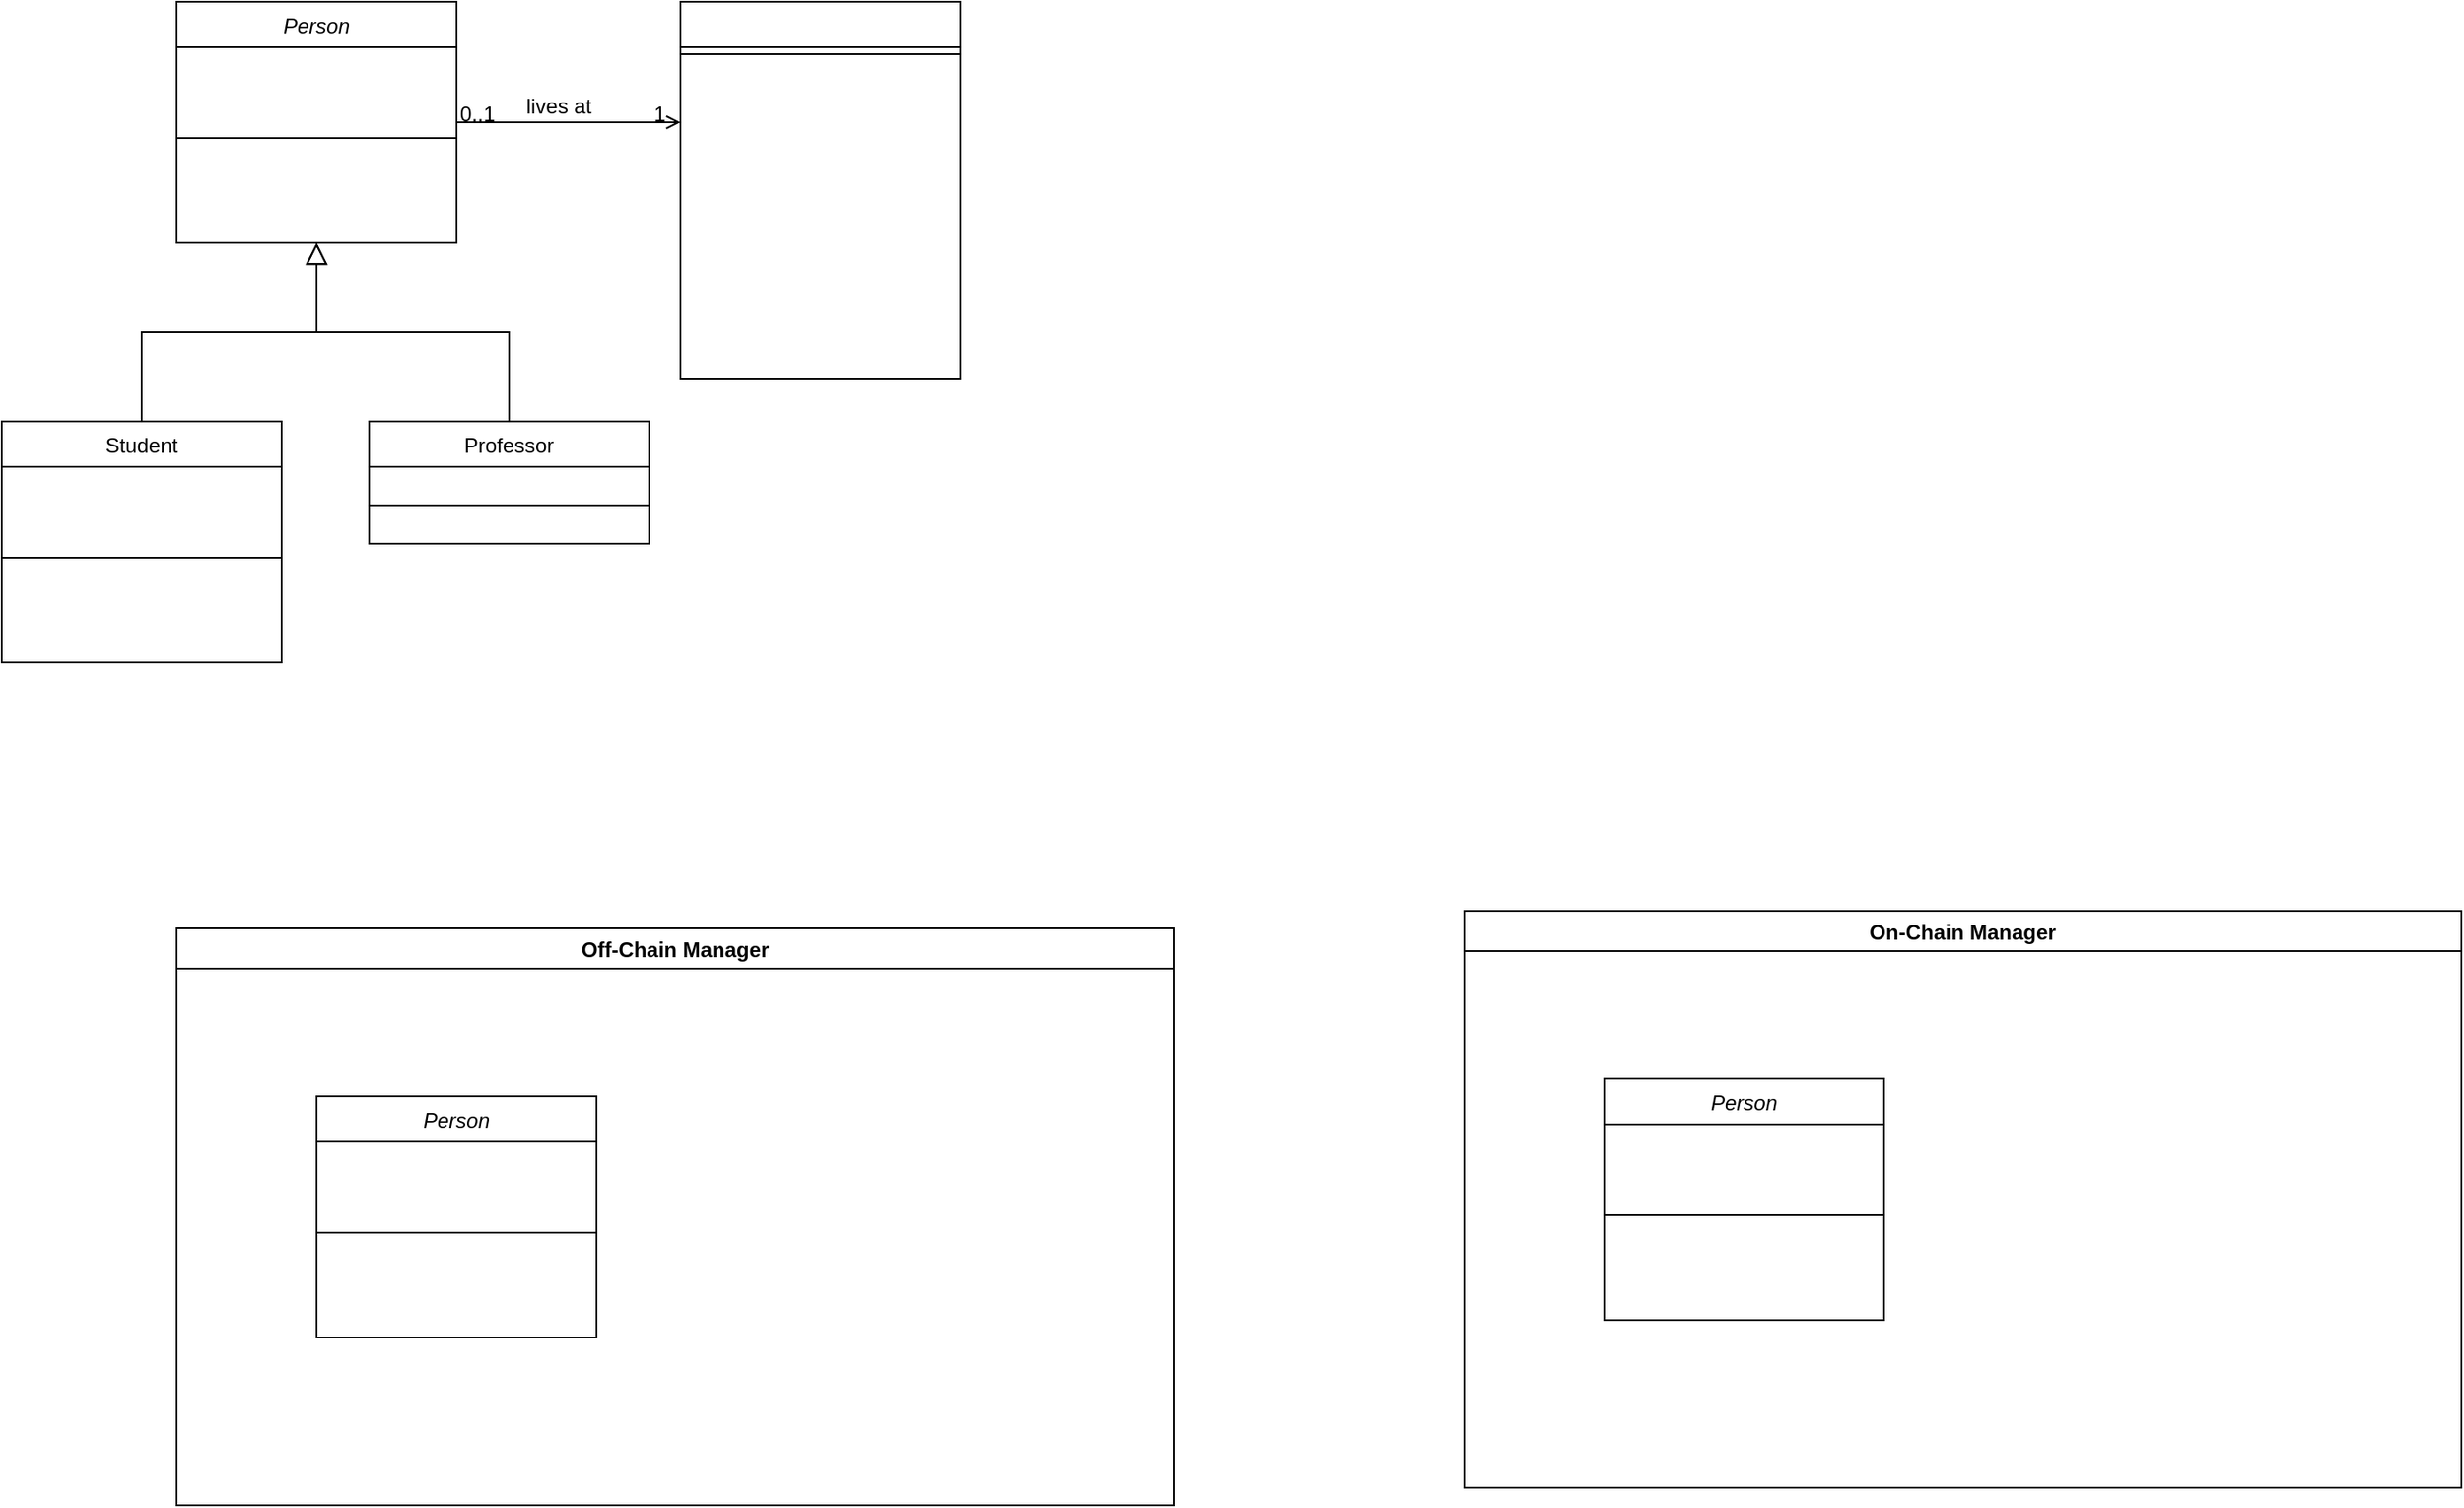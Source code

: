 <mxfile version="19.0.3" type="device" pages="2"><diagram id="C5RBs43oDa-KdzZeNtuy" name="Diagramma delle classi"><mxGraphModel dx="2017" dy="1246" grid="1" gridSize="10" guides="1" tooltips="1" connect="1" arrows="1" fold="1" page="1" pageScale="1" pageWidth="827" pageHeight="1169" math="0" shadow="0"><root><mxCell id="WIyWlLk6GJQsqaUBKTNV-0"/><mxCell id="WIyWlLk6GJQsqaUBKTNV-1" parent="WIyWlLk6GJQsqaUBKTNV-0"/><mxCell id="zkfFHV4jXpPFQw0GAbJ--0" value="Person" style="swimlane;fontStyle=2;align=center;verticalAlign=top;childLayout=stackLayout;horizontal=1;startSize=26;horizontalStack=0;resizeParent=1;resizeLast=0;collapsible=1;marginBottom=0;rounded=0;shadow=0;strokeWidth=1;" parent="WIyWlLk6GJQsqaUBKTNV-1" vertex="1"><mxGeometry x="220" y="120" width="160" height="138" as="geometry"><mxRectangle x="230" y="140" width="160" height="26" as="alternateBounds"/></mxGeometry></mxCell><mxCell id="zkfFHV4jXpPFQw0GAbJ--4" value="" style="line;html=1;strokeWidth=1;align=left;verticalAlign=middle;spacingTop=-1;spacingLeft=3;spacingRight=3;rotatable=0;labelPosition=right;points=[];portConstraint=eastwest;" parent="zkfFHV4jXpPFQw0GAbJ--0" vertex="1"><mxGeometry y="26" width="160" height="104" as="geometry"/></mxCell><mxCell id="zkfFHV4jXpPFQw0GAbJ--6" value="Student" style="swimlane;fontStyle=0;align=center;verticalAlign=top;childLayout=stackLayout;horizontal=1;startSize=26;horizontalStack=0;resizeParent=1;resizeLast=0;collapsible=1;marginBottom=0;rounded=0;shadow=0;strokeWidth=1;" parent="WIyWlLk6GJQsqaUBKTNV-1" vertex="1"><mxGeometry x="120" y="360" width="160" height="138" as="geometry"><mxRectangle x="130" y="380" width="160" height="26" as="alternateBounds"/></mxGeometry></mxCell><mxCell id="zkfFHV4jXpPFQw0GAbJ--9" value="" style="line;html=1;strokeWidth=1;align=left;verticalAlign=middle;spacingTop=-1;spacingLeft=3;spacingRight=3;rotatable=0;labelPosition=right;points=[];portConstraint=eastwest;" parent="zkfFHV4jXpPFQw0GAbJ--6" vertex="1"><mxGeometry y="26" width="160" height="104" as="geometry"/></mxCell><mxCell id="zkfFHV4jXpPFQw0GAbJ--12" value="" style="endArrow=block;endSize=10;endFill=0;shadow=0;strokeWidth=1;rounded=0;edgeStyle=elbowEdgeStyle;elbow=vertical;" parent="WIyWlLk6GJQsqaUBKTNV-1" source="zkfFHV4jXpPFQw0GAbJ--6" target="zkfFHV4jXpPFQw0GAbJ--0" edge="1"><mxGeometry width="160" relative="1" as="geometry"><mxPoint x="200" y="203" as="sourcePoint"/><mxPoint x="200" y="203" as="targetPoint"/></mxGeometry></mxCell><mxCell id="zkfFHV4jXpPFQw0GAbJ--13" value="Professor" style="swimlane;fontStyle=0;align=center;verticalAlign=top;childLayout=stackLayout;horizontal=1;startSize=26;horizontalStack=0;resizeParent=1;resizeLast=0;collapsible=1;marginBottom=0;rounded=0;shadow=0;strokeWidth=1;" parent="WIyWlLk6GJQsqaUBKTNV-1" vertex="1"><mxGeometry x="330" y="360" width="160" height="70" as="geometry"><mxRectangle x="340" y="380" width="170" height="26" as="alternateBounds"/></mxGeometry></mxCell><mxCell id="zkfFHV4jXpPFQw0GAbJ--15" value="" style="line;html=1;strokeWidth=1;align=left;verticalAlign=middle;spacingTop=-1;spacingLeft=3;spacingRight=3;rotatable=0;labelPosition=right;points=[];portConstraint=eastwest;" parent="zkfFHV4jXpPFQw0GAbJ--13" vertex="1"><mxGeometry y="26" width="160" height="44" as="geometry"/></mxCell><mxCell id="zkfFHV4jXpPFQw0GAbJ--16" value="" style="endArrow=block;endSize=10;endFill=0;shadow=0;strokeWidth=1;rounded=0;edgeStyle=elbowEdgeStyle;elbow=vertical;" parent="WIyWlLk6GJQsqaUBKTNV-1" source="zkfFHV4jXpPFQw0GAbJ--13" target="zkfFHV4jXpPFQw0GAbJ--0" edge="1"><mxGeometry width="160" relative="1" as="geometry"><mxPoint x="210" y="373" as="sourcePoint"/><mxPoint x="310" y="271" as="targetPoint"/></mxGeometry></mxCell><mxCell id="zkfFHV4jXpPFQw0GAbJ--17" value="" style="swimlane;fontStyle=0;align=center;verticalAlign=top;childLayout=stackLayout;horizontal=1;startSize=26;horizontalStack=0;resizeParent=1;resizeLast=0;collapsible=1;marginBottom=0;rounded=0;shadow=0;strokeWidth=1;" parent="WIyWlLk6GJQsqaUBKTNV-1" vertex="1"><mxGeometry x="508" y="120" width="160" height="216" as="geometry"><mxRectangle x="550" y="140" width="160" height="26" as="alternateBounds"/></mxGeometry></mxCell><mxCell id="zkfFHV4jXpPFQw0GAbJ--23" value="" style="line;html=1;strokeWidth=1;align=left;verticalAlign=middle;spacingTop=-1;spacingLeft=3;spacingRight=3;rotatable=0;labelPosition=right;points=[];portConstraint=eastwest;" parent="zkfFHV4jXpPFQw0GAbJ--17" vertex="1"><mxGeometry y="26" width="160" height="8" as="geometry"/></mxCell><mxCell id="zkfFHV4jXpPFQw0GAbJ--26" value="" style="endArrow=open;shadow=0;strokeWidth=1;rounded=0;endFill=1;edgeStyle=elbowEdgeStyle;elbow=vertical;" parent="WIyWlLk6GJQsqaUBKTNV-1" source="zkfFHV4jXpPFQw0GAbJ--0" target="zkfFHV4jXpPFQw0GAbJ--17" edge="1"><mxGeometry x="0.5" y="41" relative="1" as="geometry"><mxPoint x="380" y="192" as="sourcePoint"/><mxPoint x="540" y="192" as="targetPoint"/><mxPoint x="-40" y="32" as="offset"/></mxGeometry></mxCell><mxCell id="zkfFHV4jXpPFQw0GAbJ--27" value="0..1" style="resizable=0;align=left;verticalAlign=bottom;labelBackgroundColor=none;fontSize=12;" parent="zkfFHV4jXpPFQw0GAbJ--26" connectable="0" vertex="1"><mxGeometry x="-1" relative="1" as="geometry"><mxPoint y="4" as="offset"/></mxGeometry></mxCell><mxCell id="zkfFHV4jXpPFQw0GAbJ--28" value="1" style="resizable=0;align=right;verticalAlign=bottom;labelBackgroundColor=none;fontSize=12;" parent="zkfFHV4jXpPFQw0GAbJ--26" connectable="0" vertex="1"><mxGeometry x="1" relative="1" as="geometry"><mxPoint x="-7" y="4" as="offset"/></mxGeometry></mxCell><mxCell id="zkfFHV4jXpPFQw0GAbJ--29" value="lives at" style="text;html=1;resizable=0;points=[];;align=center;verticalAlign=middle;labelBackgroundColor=none;rounded=0;shadow=0;strokeWidth=1;fontSize=12;" parent="zkfFHV4jXpPFQw0GAbJ--26" vertex="1" connectable="0"><mxGeometry x="0.5" y="49" relative="1" as="geometry"><mxPoint x="-38" y="40" as="offset"/></mxGeometry></mxCell><mxCell id="cMdtj7GdBhKeI6Sb-CH5-2" value="Off-Chain Manager" style="swimlane;" vertex="1" parent="WIyWlLk6GJQsqaUBKTNV-1"><mxGeometry x="220" y="650" width="570" height="330" as="geometry"/></mxCell><mxCell id="cMdtj7GdBhKeI6Sb-CH5-3" value="Person" style="swimlane;fontStyle=2;align=center;verticalAlign=top;childLayout=stackLayout;horizontal=1;startSize=26;horizontalStack=0;resizeParent=1;resizeLast=0;collapsible=1;marginBottom=0;rounded=0;shadow=0;strokeWidth=1;" vertex="1" parent="cMdtj7GdBhKeI6Sb-CH5-2"><mxGeometry x="80" y="96" width="160" height="138" as="geometry"><mxRectangle x="230" y="140" width="160" height="26" as="alternateBounds"/></mxGeometry></mxCell><mxCell id="cMdtj7GdBhKeI6Sb-CH5-4" value="" style="line;html=1;strokeWidth=1;align=left;verticalAlign=middle;spacingTop=-1;spacingLeft=3;spacingRight=3;rotatable=0;labelPosition=right;points=[];portConstraint=eastwest;" vertex="1" parent="cMdtj7GdBhKeI6Sb-CH5-3"><mxGeometry y="26" width="160" height="104" as="geometry"/></mxCell><mxCell id="cMdtj7GdBhKeI6Sb-CH5-5" value="On-Chain Manager" style="swimlane;startSize=23;" vertex="1" parent="WIyWlLk6GJQsqaUBKTNV-1"><mxGeometry x="956" y="640" width="570" height="330" as="geometry"/></mxCell><mxCell id="cMdtj7GdBhKeI6Sb-CH5-6" value="Person" style="swimlane;fontStyle=2;align=center;verticalAlign=top;childLayout=stackLayout;horizontal=1;startSize=26;horizontalStack=0;resizeParent=1;resizeLast=0;collapsible=1;marginBottom=0;rounded=0;shadow=0;strokeWidth=1;" vertex="1" parent="cMdtj7GdBhKeI6Sb-CH5-5"><mxGeometry x="80" y="96" width="160" height="138" as="geometry"><mxRectangle x="230" y="140" width="160" height="26" as="alternateBounds"/></mxGeometry></mxCell><mxCell id="cMdtj7GdBhKeI6Sb-CH5-7" value="" style="line;html=1;strokeWidth=1;align=left;verticalAlign=middle;spacingTop=-1;spacingLeft=3;spacingRight=3;rotatable=0;labelPosition=right;points=[];portConstraint=eastwest;" vertex="1" parent="cMdtj7GdBhKeI6Sb-CH5-6"><mxGeometry y="26" width="160" height="104" as="geometry"/></mxCell></root></mxGraphModel></diagram><diagram id="4znMXhv7T8qVviRlfvYJ" name="Architettura"><mxGraphModel dx="509" dy="1246" grid="1" gridSize="10" guides="1" tooltips="1" connect="1" arrows="1" fold="1" page="1" pageScale="1" pageWidth="827" pageHeight="1169" math="0" shadow="0"><root><mxCell id="0"/><mxCell id="1" parent="0"/><mxCell id="zVVGqHMNAvH8lI9nvjNt-78" value="BLOCKCHAIN SHARDING" style="swimlane;swimlaneFillColor=default;fillColor=#fff2cc;strokeColor=#d6b656;" vertex="1" parent="1"><mxGeometry x="260" y="30" width="930" height="554" as="geometry"/></mxCell><mxCell id="zVVGqHMNAvH8lI9nvjNt-81" value="METAMASK WALLET HANDLER" style="rounded=0;whiteSpace=wrap;html=1;fillColor=#ffe6cc;strokeColor=#d79b00;" vertex="1" parent="zVVGqHMNAvH8lI9nvjNt-78"><mxGeometry x="30" y="30" width="440" height="60" as="geometry"/></mxCell><mxCell id="zVVGqHMNAvH8lI9nvjNt-22" value="&lt;b&gt;BLOCKCHAIN SHARDS&lt;/b&gt;" style="rounded=0;whiteSpace=wrap;html=1;verticalAlign=top;fillColor=#d5e8d4;strokeColor=#82b366;" vertex="1" parent="1"><mxGeometry x="820" y="144" width="360" height="420" as="geometry"/></mxCell><mxCell id="zVVGqHMNAvH8lI9nvjNt-1" value="&lt;p style=&quot;&quot;&gt;&lt;span style=&quot;background-color: initial; line-height: 1.3;&quot;&gt;OFF-CHAIN MANAGER&lt;/span&gt;&lt;/p&gt;" style="rounded=0;whiteSpace=wrap;html=1;align=center;verticalAlign=top;fontStyle=1;fillColor=#f8cecc;strokeColor=#b85450;" vertex="1" parent="1"><mxGeometry x="290" y="140" width="440" height="204" as="geometry"/></mxCell><mxCell id="zVVGqHMNAvH8lI9nvjNt-4" value="USER" style="shape=actor;whiteSpace=wrap;html=1;verticalAlign=bottom;fontStyle=1" vertex="1" parent="1"><mxGeometry x="190" y="234" width="40" height="50" as="geometry"/></mxCell><mxCell id="zVVGqHMNAvH8lI9nvjNt-5" value="CLI" style="rounded=0;whiteSpace=wrap;html=1;" vertex="1" parent="1"><mxGeometry x="320" y="184" width="40" height="150" as="geometry"/></mxCell><mxCell id="zVVGqHMNAvH8lI9nvjNt-6" value="" style="shape=flexArrow;endArrow=classic;html=1;rounded=0;entryX=0;entryY=0.5;entryDx=0;entryDy=0;fillColor=default;" edge="1" parent="1" target="zVVGqHMNAvH8lI9nvjNt-5"><mxGeometry width="50" height="50" relative="1" as="geometry"><mxPoint x="240" y="259" as="sourcePoint"/><mxPoint x="310" y="259" as="targetPoint"/></mxGeometry></mxCell><mxCell id="zVVGqHMNAvH8lI9nvjNt-7" value="Request Generation" style="rounded=0;whiteSpace=wrap;html=1;" vertex="1" parent="1"><mxGeometry x="420" y="184" width="120" height="70" as="geometry"/></mxCell><mxCell id="zVVGqHMNAvH8lI9nvjNt-8" value="" style="shape=flexArrow;endArrow=classic;html=1;rounded=0;fillColor=default;" edge="1" parent="1"><mxGeometry width="50" height="50" relative="1" as="geometry"><mxPoint x="360" y="219" as="sourcePoint"/><mxPoint x="420" y="219" as="targetPoint"/></mxGeometry></mxCell><mxCell id="zVVGqHMNAvH8lI9nvjNt-9" value="" style="shape=flexArrow;endArrow=classic;html=1;rounded=0;fillColor=default;" edge="1" parent="1"><mxGeometry width="50" height="50" relative="1" as="geometry"><mxPoint x="420" y="301.0" as="sourcePoint"/><mxPoint x="360" y="301.0" as="targetPoint"/></mxGeometry></mxCell><mxCell id="zVVGqHMNAvH8lI9nvjNt-11" value="WEB3 API CALLER" style="rounded=0;whiteSpace=wrap;html=1;verticalAlign=top;" vertex="1" parent="1"><mxGeometry x="580" y="185" width="140" height="149" as="geometry"/></mxCell><mxCell id="zVVGqHMNAvH8lI9nvjNt-12" value="Response Translation" style="rounded=0;whiteSpace=wrap;html=1;" vertex="1" parent="1"><mxGeometry x="420" y="264" width="120" height="70" as="geometry"/></mxCell><mxCell id="zVVGqHMNAvH8lI9nvjNt-16" value="SHARDS API SENDER/LISTENER" style="rounded=0;whiteSpace=wrap;html=1;" vertex="1" parent="1"><mxGeometry x="585" y="214" width="131" height="40" as="geometry"/></mxCell><mxCell id="zVVGqHMNAvH8lI9nvjNt-17" value="ON-CHAIN MANAGER SENDER/LISTENER" style="rounded=0;whiteSpace=wrap;html=1;" vertex="1" parent="1"><mxGeometry x="585" y="285" width="130" height="40" as="geometry"/></mxCell><mxCell id="zVVGqHMNAvH8lI9nvjNt-18" value="SHARD 1" style="rounded=0;whiteSpace=wrap;html=1;verticalAlign=top;" vertex="1" parent="1"><mxGeometry x="830" y="174" width="340" height="111" as="geometry"/></mxCell><mxCell id="zVVGqHMNAvH8lI9nvjNt-21" value="" style="endArrow=none;dashed=1;html=1;dashPattern=1 3;strokeWidth=2;rounded=0;" edge="1" parent="1"><mxGeometry width="50" height="50" relative="1" as="geometry"><mxPoint x="1005" y="413" as="sourcePoint"/><mxPoint x="1005" y="443" as="targetPoint"/></mxGeometry></mxCell><mxCell id="zVVGqHMNAvH8lI9nvjNt-23" value="HANDLING BLOCKCHAIN" style="rounded=0;whiteSpace=wrap;html=1;verticalAlign=top;fontStyle=1;fillColor=#e1d5e7;strokeColor=#9673a6;" vertex="1" parent="1"><mxGeometry x="290" y="404" width="450" height="159" as="geometry"/></mxCell><mxCell id="zVVGqHMNAvH8lI9nvjNt-24" value="ON-CHAIN MANAGER (SMART CONTRACT)" style="rounded=0;whiteSpace=wrap;html=1;verticalAlign=top;fillColor=#dae8fc;strokeColor=#6c8ebf;" vertex="1" parent="1"><mxGeometry x="300" y="438" width="430" height="110" as="geometry"/></mxCell><mxCell id="zVVGqHMNAvH8lI9nvjNt-25" value="BLOCK 1" style="rounded=0;whiteSpace=wrap;html=1;" vertex="1" parent="1"><mxGeometry x="960" y="205" width="80" height="60" as="geometry"/></mxCell><mxCell id="zVVGqHMNAvH8lI9nvjNt-26" value="BLOCK 2" style="rounded=0;whiteSpace=wrap;html=1;" vertex="1" parent="1"><mxGeometry x="1050" y="205" width="80" height="60" as="geometry"/></mxCell><mxCell id="zVVGqHMNAvH8lI9nvjNt-30" value="" style="endArrow=none;dashed=1;html=1;dashPattern=1 3;strokeWidth=2;rounded=0;fillColor=default;" edge="1" parent="1"><mxGeometry width="50" height="50" relative="1" as="geometry"><mxPoint x="1137" y="237" as="sourcePoint"/><mxPoint x="1163" y="237" as="targetPoint"/></mxGeometry></mxCell><mxCell id="zVVGqHMNAvH8lI9nvjNt-32" value="WEB3 API" style="rounded=0;whiteSpace=wrap;html=1;" vertex="1" parent="1"><mxGeometry x="844" y="184" width="90" height="90" as="geometry"/></mxCell><mxCell id="zVVGqHMNAvH8lI9nvjNt-34" value="SHARD 2" style="rounded=0;whiteSpace=wrap;html=1;verticalAlign=top;" vertex="1" parent="1"><mxGeometry x="830" y="294.5" width="340" height="111" as="geometry"/></mxCell><mxCell id="zVVGqHMNAvH8lI9nvjNt-35" value="BLOCK 1" style="rounded=0;whiteSpace=wrap;html=1;" vertex="1" parent="1"><mxGeometry x="960" y="325.5" width="80" height="60" as="geometry"/></mxCell><mxCell id="zVVGqHMNAvH8lI9nvjNt-36" value="BLOCK 2" style="rounded=0;whiteSpace=wrap;html=1;" vertex="1" parent="1"><mxGeometry x="1050" y="325.5" width="80" height="60" as="geometry"/></mxCell><mxCell id="zVVGqHMNAvH8lI9nvjNt-38" value="" style="endArrow=none;dashed=1;html=1;dashPattern=1 3;strokeWidth=2;rounded=0;fillColor=default;" edge="1" parent="1"><mxGeometry width="50" height="50" relative="1" as="geometry"><mxPoint x="1137" y="357.5" as="sourcePoint"/><mxPoint x="1163.0" y="357.5" as="targetPoint"/></mxGeometry></mxCell><mxCell id="zVVGqHMNAvH8lI9nvjNt-40" value="SHARD N" style="rounded=0;whiteSpace=wrap;html=1;verticalAlign=top;" vertex="1" parent="1"><mxGeometry x="830" y="445" width="340" height="111" as="geometry"/></mxCell><mxCell id="zVVGqHMNAvH8lI9nvjNt-41" value="BLOCK 1" style="rounded=0;whiteSpace=wrap;html=1;" vertex="1" parent="1"><mxGeometry x="960" y="476" width="80" height="60" as="geometry"/></mxCell><mxCell id="zVVGqHMNAvH8lI9nvjNt-42" value="BLOCK 2" style="rounded=0;whiteSpace=wrap;html=1;" vertex="1" parent="1"><mxGeometry x="1050" y="476" width="80" height="60" as="geometry"/></mxCell><mxCell id="zVVGqHMNAvH8lI9nvjNt-44" value="" style="endArrow=none;dashed=1;html=1;dashPattern=1 3;strokeWidth=2;rounded=0;fillColor=default;" edge="1" parent="1"><mxGeometry width="50" height="50" relative="1" as="geometry"><mxPoint x="1137" y="508" as="sourcePoint"/><mxPoint x="1163.0" y="508" as="targetPoint"/></mxGeometry></mxCell><mxCell id="zVVGqHMNAvH8lI9nvjNt-47" value="" style="sketch=0;outlineConnect=0;fontColor=#232F3E;gradientColor=none;fillColor=#D45B07;strokeColor=none;dashed=0;verticalLabelPosition=bottom;verticalAlign=top;align=center;html=1;fontSize=12;fontStyle=0;aspect=fixed;shape=mxgraph.aws4.blockchain_resource;" vertex="1" parent="1"><mxGeometry x="1039.55" y="233.39" width="10.91" height="3.22" as="geometry"/></mxCell><mxCell id="zVVGqHMNAvH8lI9nvjNt-49" value="SHARDS MAPPING&lt;br&gt;UPDATE" style="rounded=0;whiteSpace=wrap;html=1;" vertex="1" parent="1"><mxGeometry x="590" y="469.5" width="120" height="69" as="geometry"/></mxCell><mxCell id="zVVGqHMNAvH8lI9nvjNt-62" value="" style="shape=flexArrow;endArrow=classic;html=1;rounded=0;fillColor=default;entryX=0;entryY=0.25;entryDx=0;entryDy=0;" edge="1" parent="1" target="zVVGqHMNAvH8lI9nvjNt-11"><mxGeometry width="50" height="50" relative="1" as="geometry"><mxPoint x="540" y="222" as="sourcePoint"/><mxPoint x="590" y="195" as="targetPoint"/></mxGeometry></mxCell><mxCell id="zVVGqHMNAvH8lI9nvjNt-63" value="" style="shape=flexArrow;endArrow=classic;html=1;rounded=0;fillColor=default;entryX=0.999;entryY=0.227;entryDx=0;entryDy=0;entryPerimeter=0;" edge="1" parent="1"><mxGeometry width="50" height="50" relative="1" as="geometry"><mxPoint x="580" y="301" as="sourcePoint"/><mxPoint x="539.88" y="300.89" as="targetPoint"/></mxGeometry></mxCell><mxCell id="zVVGqHMNAvH8lI9nvjNt-65" value="" style="shape=flexArrow;endArrow=classic;startArrow=classic;html=1;rounded=0;fillColor=default;entryX=-0.006;entryY=0.553;entryDx=0;entryDy=0;entryPerimeter=0;exitX=1;exitY=0.5;exitDx=0;exitDy=0;" edge="1" parent="1" source="zVVGqHMNAvH8lI9nvjNt-16" target="zVVGqHMNAvH8lI9nvjNt-32"><mxGeometry width="100" height="100" relative="1" as="geometry"><mxPoint x="720" y="315" as="sourcePoint"/><mxPoint x="820" y="215" as="targetPoint"/></mxGeometry></mxCell><mxCell id="zVVGqHMNAvH8lI9nvjNt-66" value="WEB3 API" style="rounded=0;whiteSpace=wrap;html=1;" vertex="1" parent="1"><mxGeometry x="844" y="305" width="90" height="90" as="geometry"/></mxCell><mxCell id="zVVGqHMNAvH8lI9nvjNt-67" value="WEB3 API" style="rounded=0;whiteSpace=wrap;html=1;" vertex="1" parent="1"><mxGeometry x="844" y="455.5" width="90" height="90" as="geometry"/></mxCell><mxCell id="zVVGqHMNAvH8lI9nvjNt-70" value="" style="rounded=0;whiteSpace=wrap;html=1;" vertex="1" parent="1"><mxGeometry x="769" y="229.5" width="12" height="281.5" as="geometry"/></mxCell><mxCell id="zVVGqHMNAvH8lI9nvjNt-71" value="" style="shape=flexArrow;endArrow=classic;html=1;rounded=0;fillColor=default;" edge="1" parent="1" target="zVVGqHMNAvH8lI9nvjNt-66"><mxGeometry width="50" height="50" relative="1" as="geometry"><mxPoint x="781" y="350" as="sourcePoint"/><mxPoint x="830" y="327" as="targetPoint"/></mxGeometry></mxCell><mxCell id="zVVGqHMNAvH8lI9nvjNt-72" value="" style="shape=flexArrow;endArrow=classic;html=1;rounded=0;fillColor=default;" edge="1" parent="1"><mxGeometry width="50" height="50" relative="1" as="geometry"><mxPoint x="781" y="505.71" as="sourcePoint"/><mxPoint x="844" y="505.71" as="targetPoint"/></mxGeometry></mxCell><mxCell id="zVVGqHMNAvH8lI9nvjNt-74" value="" style="shape=flexArrow;endArrow=classic;startArrow=classic;html=1;rounded=0;fillColor=default;exitX=0.823;exitY=0.004;exitDx=0;exitDy=0;exitPerimeter=0;" edge="1" parent="1" source="zVVGqHMNAvH8lI9nvjNt-24"><mxGeometry width="100" height="100" relative="1" as="geometry"><mxPoint x="652.72" y="440.87" as="sourcePoint"/><mxPoint x="654" y="335" as="targetPoint"/></mxGeometry></mxCell><mxCell id="zVVGqHMNAvH8lI9nvjNt-79" value="" style="sketch=0;outlineConnect=0;fontColor=#232F3E;gradientColor=none;fillColor=#D45B07;strokeColor=none;dashed=0;verticalLabelPosition=bottom;verticalAlign=top;align=center;html=1;fontSize=12;fontStyle=0;aspect=fixed;shape=mxgraph.aws4.blockchain_resource;" vertex="1" parent="1"><mxGeometry x="1039.09" y="353.89" width="10.91" height="3.22" as="geometry"/></mxCell><mxCell id="zVVGqHMNAvH8lI9nvjNt-80" value="" style="sketch=0;outlineConnect=0;fontColor=#232F3E;gradientColor=none;fillColor=#D45B07;strokeColor=none;dashed=0;verticalLabelPosition=bottom;verticalAlign=top;align=center;html=1;fontSize=12;fontStyle=0;aspect=fixed;shape=mxgraph.aws4.blockchain_resource;" vertex="1" parent="1"><mxGeometry x="1039.09" y="504.39" width="10.91" height="3.22" as="geometry"/></mxCell><mxCell id="zVVGqHMNAvH8lI9nvjNt-82" value="CASO D'USO: UTENTE CHE FA UPLOAD DI SMART CONTRACT&lt;br&gt;1) L'utente tramite cli carica lo smart contract e richiede l'upload&lt;br&gt;2) L'off-chain manager richiede il mapping all'on-chain manager per capire su quale shard fare l'upload&lt;br&gt;3) L'off-chain manager esegue delle operazioni sul mapping e capisce su quale shard uploadare&lt;br&gt;4) L'off-chain manager comunica con lo shard interessato e richiede l'upload&lt;br&gt;5) L'off-chain manager comunica all'on-chain manager l'aver effettuato la richiesta&lt;br&gt;6) L'on-chain manager mette la richiesta nella pool di upload non verificati&lt;br&gt;7) Lo shard comunica all'off-chain se l'upload e' andato a buon fine o meno (lettura del LOG)&lt;br&gt;8) L'off-chain comunica all'utente tramite cli il risultato&lt;br&gt;9) L'off-chain comunica all'on-chain il risultato&lt;br&gt;10) Se la richiesta e' andata a buon fine viene registrata nel mapping&lt;br&gt;11) La richiesta viene eliminata dalla pool di upload non verificati" style="rounded=0;whiteSpace=wrap;html=1;verticalAlign=top;align=left;" vertex="1" parent="1"><mxGeometry x="240" y="640" width="650" height="190" as="geometry"/></mxCell><mxCell id="zVVGqHMNAvH8lI9nvjNt-85" value="L'off-chain manager all'avvio comunica con l'on-chain manager e riceve la lista di richieste effettuate da se non ancora verificate (nella pool di richieste non verificate viene salvato l'indirizzo del portafoglio dell'off-chain manager in questione). Inoltre per ridondanza, la lista di richieste effettuate viene mantenuta anche in locale, anche qui dettagliando se si tratta di richieste andate ancora da verificare o terminate. Se ci sono delle richieste ancora da verificare, l'off-chain andra a controllare il LOG per vedere se la richiesta e' andata a buon fine.&lt;br&gt;IDEA! Controllo periodico delle richieste da verificare sul log, ed eventualmente se verificate parte la comunicazione del risultato all'utente e all'on-chain (cosi che vengano aggiornati mapping e pool)&lt;br&gt;" style="rounded=0;whiteSpace=wrap;html=1;" vertex="1" parent="1"><mxGeometry x="240" y="840" width="650" height="150" as="geometry"/></mxCell><mxCell id="zVVGqHMNAvH8lI9nvjNt-88" value="BILANCIAMENTO:&lt;br&gt;- Chiaramente non è istantaneo, e lo sbilanciamento temporaneo sarà direttamente proporzionale all'ordine di grandezza delle richieste ricevute&lt;br&gt;- Definizione di una hyperproperty in hyperPCTL sul bilanciamento" style="rounded=0;whiteSpace=wrap;html=1;verticalAlign=top;align=left;" vertex="1" parent="1"><mxGeometry x="910" y="640" width="650" height="80" as="geometry"/></mxCell></root></mxGraphModel></diagram></mxfile>